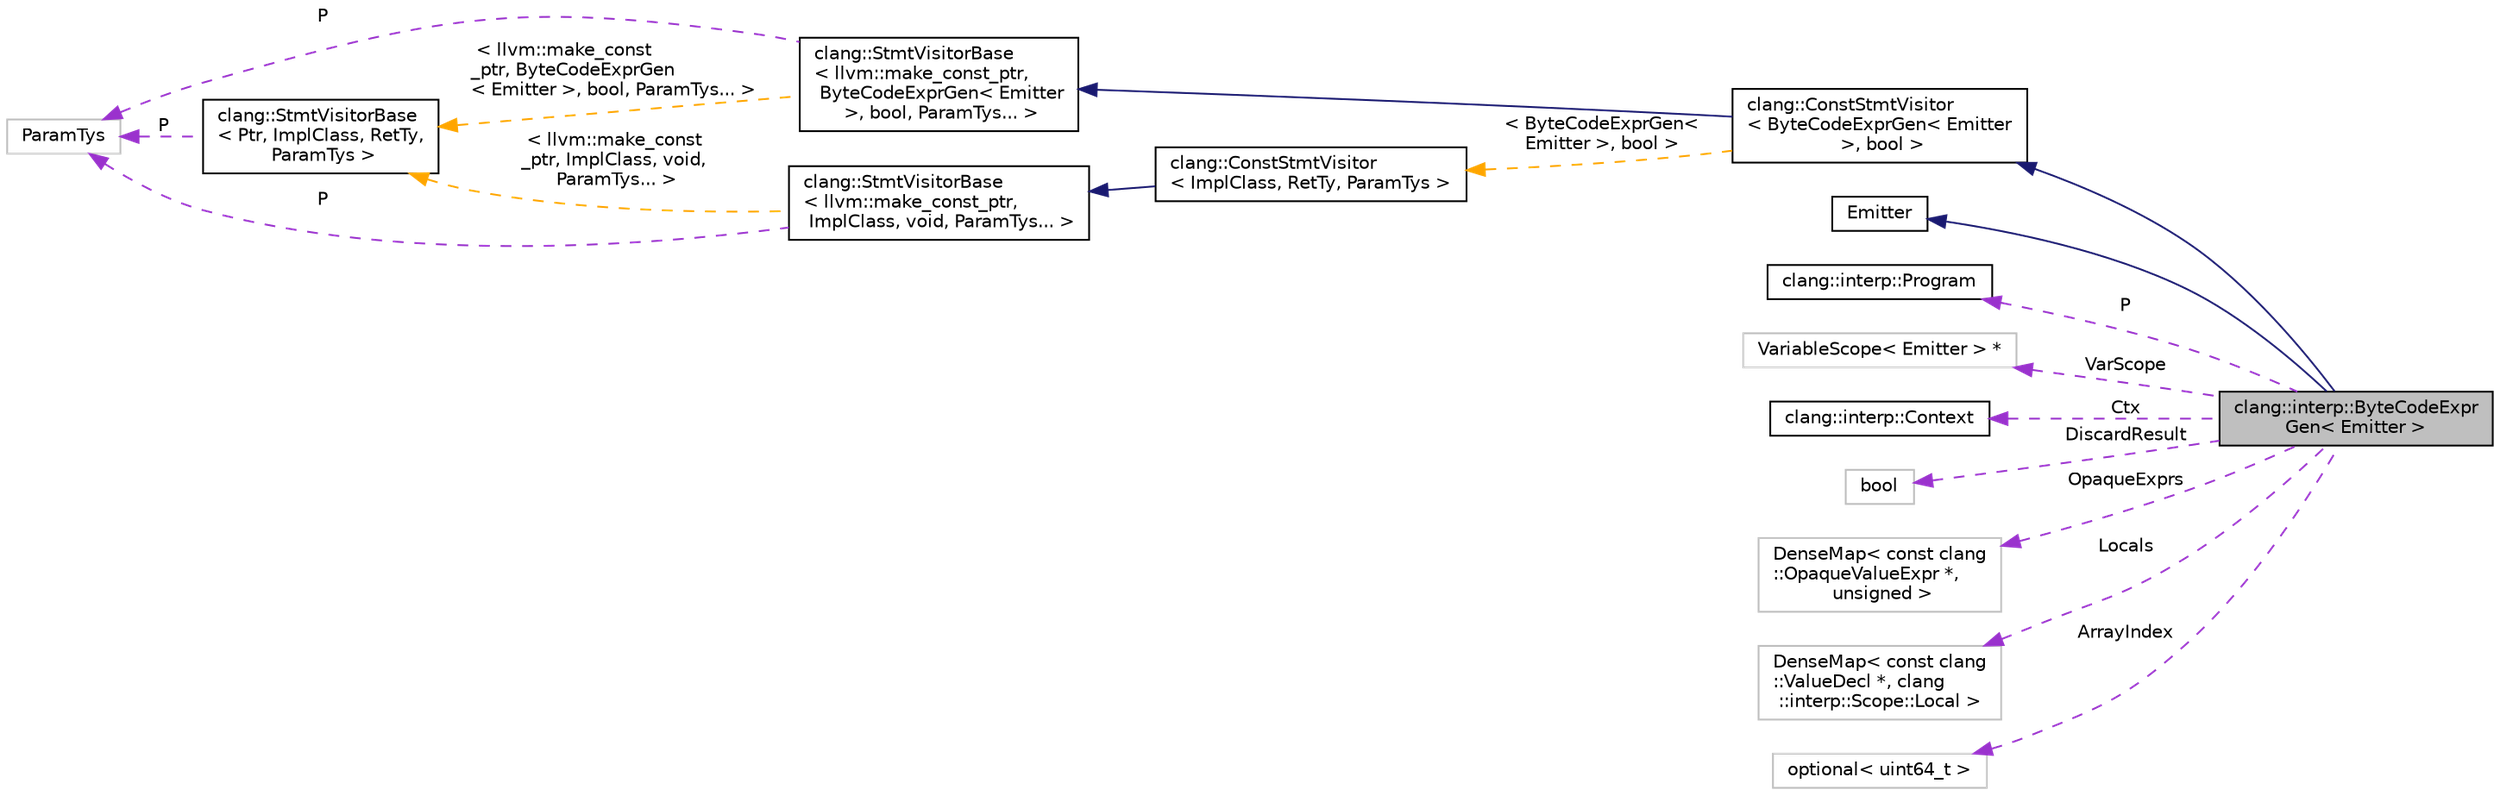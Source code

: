 digraph "clang::interp::ByteCodeExprGen&lt; Emitter &gt;"
{
 // LATEX_PDF_SIZE
  bgcolor="transparent";
  edge [fontname="Helvetica",fontsize="10",labelfontname="Helvetica",labelfontsize="10"];
  node [fontname="Helvetica",fontsize="10",shape=record];
  rankdir="LR";
  Node1 [label="clang::interp::ByteCodeExpr\lGen\< Emitter \>",height=0.2,width=0.4,color="black", fillcolor="grey75", style="filled", fontcolor="black",tooltip="Compilation context for expressions."];
  Node2 -> Node1 [dir="back",color="midnightblue",fontsize="10",style="solid",fontname="Helvetica"];
  Node2 [label="clang::ConstStmtVisitor\l\< ByteCodeExprGen\< Emitter\l \>, bool \>",height=0.2,width=0.4,color="black",URL="$classclang_1_1ConstStmtVisitor.html",tooltip=" "];
  Node3 -> Node2 [dir="back",color="midnightblue",fontsize="10",style="solid",fontname="Helvetica"];
  Node3 [label="clang::StmtVisitorBase\l\< llvm::make_const_ptr,\l ByteCodeExprGen\< Emitter\l \>, bool, ParamTys... \>",height=0.2,width=0.4,color="black",URL="$classclang_1_1StmtVisitorBase.html",tooltip=" "];
  Node4 -> Node3 [dir="back",color="darkorchid3",fontsize="10",style="dashed",label=" P" ,fontname="Helvetica"];
  Node4 [label="ParamTys",height=0.2,width=0.4,color="grey75",tooltip=" "];
  Node5 -> Node3 [dir="back",color="orange",fontsize="10",style="dashed",label=" \< llvm::make_const\l_ptr, ByteCodeExprGen\l\< Emitter \>, bool, ParamTys... \>" ,fontname="Helvetica"];
  Node5 [label="clang::StmtVisitorBase\l\< Ptr, ImplClass, RetTy,\l ParamTys \>",height=0.2,width=0.4,color="black",URL="$classclang_1_1StmtVisitorBase.html",tooltip="StmtVisitorBase - This class implements a simple visitor for Stmt subclasses."];
  Node4 -> Node5 [dir="back",color="darkorchid3",fontsize="10",style="dashed",label=" P" ,fontname="Helvetica"];
  Node6 -> Node2 [dir="back",color="orange",fontsize="10",style="dashed",label=" \< ByteCodeExprGen\<\l Emitter \>, bool \>" ,fontname="Helvetica"];
  Node6 [label="clang::ConstStmtVisitor\l\< ImplClass, RetTy, ParamTys \>",height=0.2,width=0.4,color="black",URL="$classclang_1_1ConstStmtVisitor.html",tooltip="ConstStmtVisitor - This class implements a simple visitor for Stmt subclasses."];
  Node7 -> Node6 [dir="back",color="midnightblue",fontsize="10",style="solid",fontname="Helvetica"];
  Node7 [label="clang::StmtVisitorBase\l\< llvm::make_const_ptr,\l ImplClass, void, ParamTys... \>",height=0.2,width=0.4,color="black",URL="$classclang_1_1StmtVisitorBase.html",tooltip=" "];
  Node4 -> Node7 [dir="back",color="darkorchid3",fontsize="10",style="dashed",label=" P" ,fontname="Helvetica"];
  Node5 -> Node7 [dir="back",color="orange",fontsize="10",style="dashed",label=" \< llvm::make_const\l_ptr, ImplClass, void,\l ParamTys... \>" ,fontname="Helvetica"];
  Node8 -> Node1 [dir="back",color="midnightblue",fontsize="10",style="solid",fontname="Helvetica"];
  Node8 [label="Emitter",height=0.2,width=0.4,color="black",URL="$classEmitter.html",tooltip=" "];
  Node9 -> Node1 [dir="back",color="darkorchid3",fontsize="10",style="dashed",label=" P" ,fontname="Helvetica"];
  Node9 [label="clang::interp::Program",height=0.2,width=0.4,color="black",URL="$classclang_1_1interp_1_1Program.html",tooltip="The program contains and links the bytecode for all functions."];
  Node10 -> Node1 [dir="back",color="darkorchid3",fontsize="10",style="dashed",label=" VarScope" ,fontname="Helvetica"];
  Node10 [label="VariableScope\< Emitter \> *",height=0.2,width=0.4,color="grey75",tooltip=" "];
  Node11 -> Node1 [dir="back",color="darkorchid3",fontsize="10",style="dashed",label=" Ctx" ,fontname="Helvetica"];
  Node11 [label="clang::interp::Context",height=0.2,width=0.4,color="black",URL="$classclang_1_1interp_1_1Context.html",tooltip="Holds all information required to evaluate constexpr code in a module."];
  Node12 -> Node1 [dir="back",color="darkorchid3",fontsize="10",style="dashed",label=" DiscardResult" ,fontname="Helvetica"];
  Node12 [label="bool",height=0.2,width=0.4,color="grey75",tooltip=" "];
  Node13 -> Node1 [dir="back",color="darkorchid3",fontsize="10",style="dashed",label=" OpaqueExprs" ,fontname="Helvetica"];
  Node13 [label="DenseMap\< const clang\l::OpaqueValueExpr *,\l unsigned \>",height=0.2,width=0.4,color="grey75",tooltip=" "];
  Node14 -> Node1 [dir="back",color="darkorchid3",fontsize="10",style="dashed",label=" Locals" ,fontname="Helvetica"];
  Node14 [label="DenseMap\< const clang\l::ValueDecl *, clang\l::interp::Scope::Local \>",height=0.2,width=0.4,color="grey75",tooltip=" "];
  Node15 -> Node1 [dir="back",color="darkorchid3",fontsize="10",style="dashed",label=" ArrayIndex" ,fontname="Helvetica"];
  Node15 [label="optional\< uint64_t \>",height=0.2,width=0.4,color="grey75",tooltip=" "];
}
